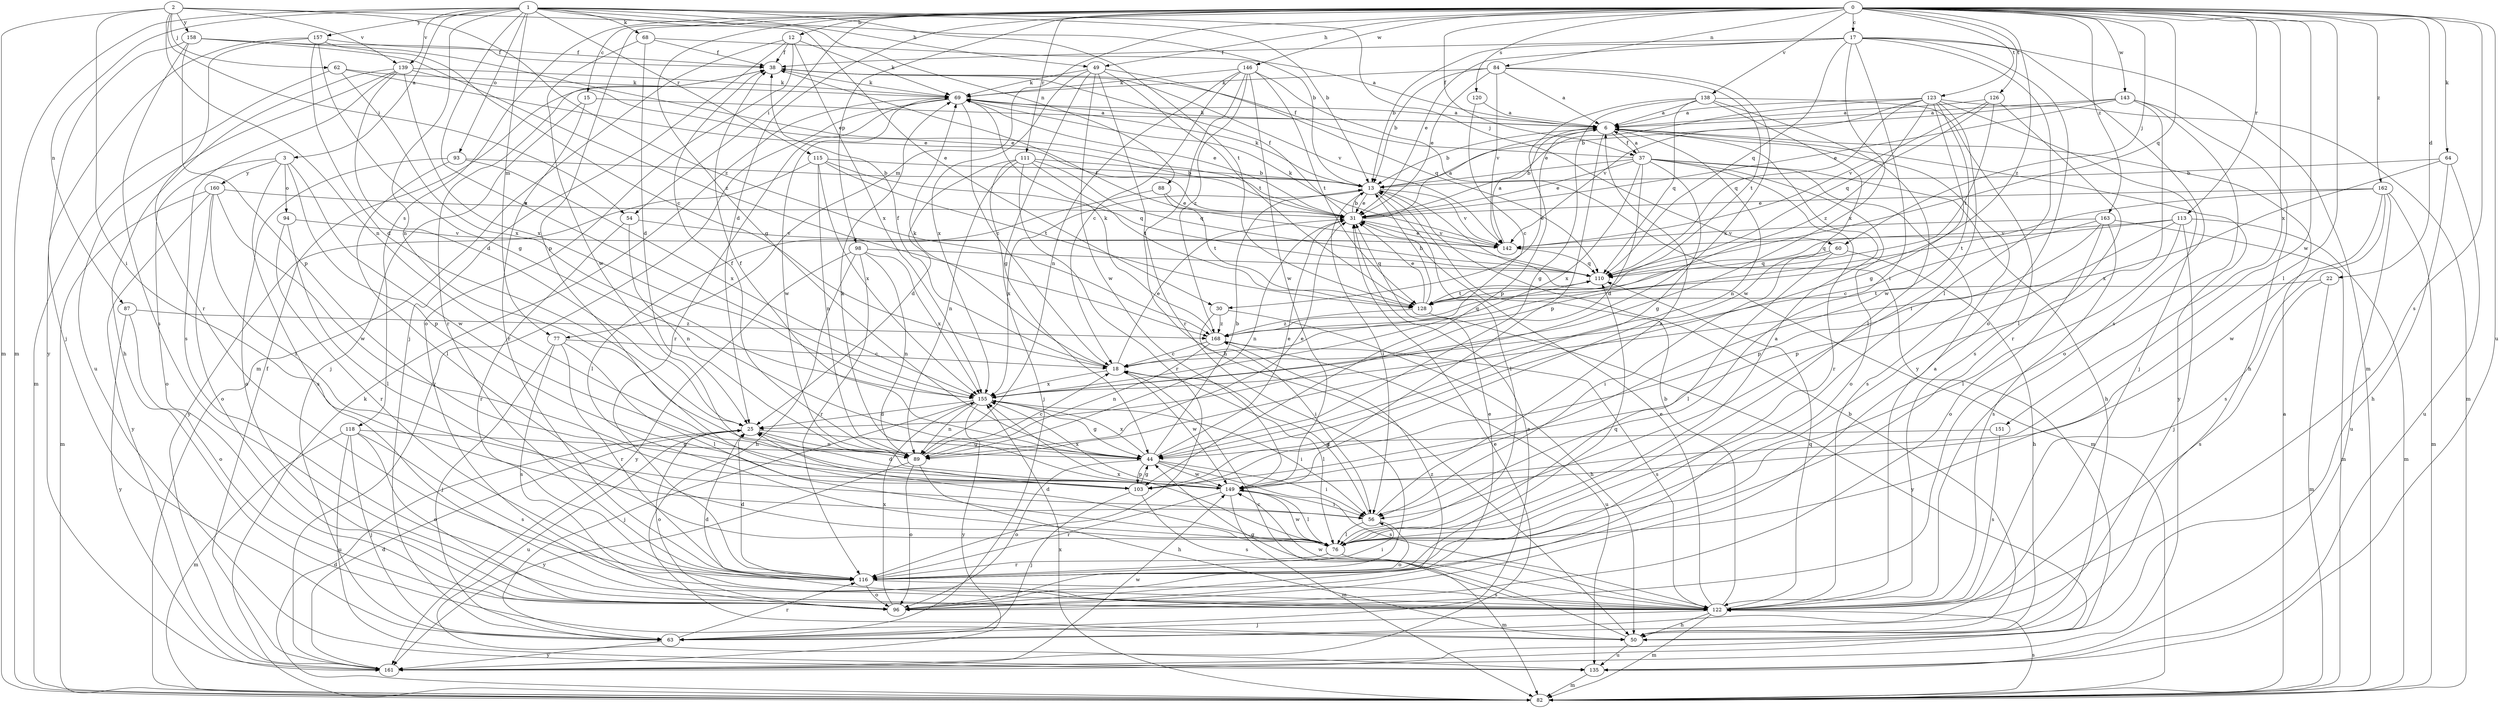 strict digraph  {
0;
1;
2;
3;
6;
12;
13;
15;
17;
18;
22;
25;
30;
31;
37;
38;
44;
49;
50;
54;
56;
60;
62;
63;
64;
68;
69;
76;
77;
82;
84;
87;
88;
89;
93;
94;
96;
98;
103;
110;
111;
113;
115;
116;
118;
120;
122;
123;
126;
128;
135;
138;
139;
142;
143;
146;
149;
151;
155;
157;
158;
160;
161;
162;
163;
168;
0 -> 12  [label=b];
0 -> 15  [label=c];
0 -> 17  [label=c];
0 -> 22  [label=d];
0 -> 25  [label=d];
0 -> 37  [label=f];
0 -> 44  [label=g];
0 -> 49  [label=h];
0 -> 54  [label=i];
0 -> 60  [label=j];
0 -> 64  [label=k];
0 -> 76  [label=l];
0 -> 77  [label=m];
0 -> 84  [label=n];
0 -> 98  [label=p];
0 -> 103  [label=p];
0 -> 110  [label=q];
0 -> 111  [label=r];
0 -> 113  [label=r];
0 -> 118  [label=s];
0 -> 120  [label=s];
0 -> 122  [label=s];
0 -> 123  [label=t];
0 -> 126  [label=t];
0 -> 135  [label=u];
0 -> 138  [label=v];
0 -> 143  [label=w];
0 -> 146  [label=w];
0 -> 149  [label=w];
0 -> 151  [label=x];
0 -> 162  [label=z];
0 -> 163  [label=z];
0 -> 168  [label=z];
1 -> 3  [label=a];
1 -> 13  [label=b];
1 -> 30  [label=e];
1 -> 49  [label=h];
1 -> 60  [label=j];
1 -> 68  [label=k];
1 -> 77  [label=m];
1 -> 82  [label=m];
1 -> 87  [label=n];
1 -> 88  [label=n];
1 -> 89  [label=n];
1 -> 93  [label=o];
1 -> 115  [label=r];
1 -> 128  [label=t];
1 -> 139  [label=v];
1 -> 155  [label=x];
1 -> 157  [label=y];
2 -> 13  [label=b];
2 -> 54  [label=i];
2 -> 56  [label=i];
2 -> 62  [label=j];
2 -> 82  [label=m];
2 -> 89  [label=n];
2 -> 139  [label=v];
2 -> 158  [label=y];
2 -> 168  [label=z];
3 -> 94  [label=o];
3 -> 96  [label=o];
3 -> 103  [label=p];
3 -> 122  [label=s];
3 -> 149  [label=w];
3 -> 160  [label=y];
6 -> 13  [label=b];
6 -> 30  [label=e];
6 -> 37  [label=f];
6 -> 69  [label=k];
6 -> 89  [label=n];
6 -> 103  [label=p];
6 -> 161  [label=y];
12 -> 38  [label=f];
12 -> 63  [label=j];
12 -> 69  [label=k];
12 -> 82  [label=m];
12 -> 96  [label=o];
12 -> 155  [label=x];
13 -> 31  [label=e];
13 -> 56  [label=i];
13 -> 69  [label=k];
13 -> 76  [label=l];
13 -> 82  [label=m];
13 -> 142  [label=v];
13 -> 155  [label=x];
15 -> 6  [label=a];
15 -> 63  [label=j];
15 -> 116  [label=r];
17 -> 13  [label=b];
17 -> 31  [label=e];
17 -> 38  [label=f];
17 -> 56  [label=i];
17 -> 76  [label=l];
17 -> 82  [label=m];
17 -> 96  [label=o];
17 -> 110  [label=q];
17 -> 122  [label=s];
17 -> 155  [label=x];
18 -> 31  [label=e];
18 -> 38  [label=f];
18 -> 69  [label=k];
18 -> 76  [label=l];
18 -> 149  [label=w];
18 -> 155  [label=x];
22 -> 82  [label=m];
22 -> 122  [label=s];
22 -> 128  [label=t];
25 -> 44  [label=g];
25 -> 89  [label=n];
25 -> 96  [label=o];
25 -> 135  [label=u];
30 -> 50  [label=h];
30 -> 56  [label=i];
30 -> 168  [label=z];
31 -> 6  [label=a];
31 -> 13  [label=b];
31 -> 38  [label=f];
31 -> 89  [label=n];
31 -> 142  [label=v];
37 -> 6  [label=a];
37 -> 13  [label=b];
37 -> 25  [label=d];
37 -> 31  [label=e];
37 -> 38  [label=f];
37 -> 44  [label=g];
37 -> 50  [label=h];
37 -> 96  [label=o];
37 -> 116  [label=r];
37 -> 122  [label=s];
37 -> 155  [label=x];
38 -> 69  [label=k];
38 -> 116  [label=r];
38 -> 142  [label=v];
44 -> 13  [label=b];
44 -> 31  [label=e];
44 -> 38  [label=f];
44 -> 56  [label=i];
44 -> 96  [label=o];
44 -> 103  [label=p];
44 -> 122  [label=s];
44 -> 149  [label=w];
44 -> 155  [label=x];
49 -> 44  [label=g];
49 -> 50  [label=h];
49 -> 69  [label=k];
49 -> 110  [label=q];
49 -> 128  [label=t];
49 -> 149  [label=w];
49 -> 155  [label=x];
50 -> 13  [label=b];
50 -> 18  [label=c];
50 -> 135  [label=u];
54 -> 89  [label=n];
54 -> 116  [label=r];
54 -> 142  [label=v];
56 -> 6  [label=a];
56 -> 18  [label=c];
56 -> 76  [label=l];
56 -> 96  [label=o];
60 -> 50  [label=h];
60 -> 56  [label=i];
60 -> 76  [label=l];
60 -> 110  [label=q];
62 -> 31  [label=e];
62 -> 69  [label=k];
62 -> 82  [label=m];
62 -> 155  [label=x];
63 -> 31  [label=e];
63 -> 116  [label=r];
63 -> 161  [label=y];
64 -> 13  [label=b];
64 -> 50  [label=h];
64 -> 135  [label=u];
64 -> 155  [label=x];
68 -> 6  [label=a];
68 -> 25  [label=d];
68 -> 38  [label=f];
68 -> 149  [label=w];
69 -> 6  [label=a];
69 -> 18  [label=c];
69 -> 31  [label=e];
69 -> 116  [label=r];
69 -> 149  [label=w];
69 -> 161  [label=y];
76 -> 6  [label=a];
76 -> 25  [label=d];
76 -> 82  [label=m];
76 -> 116  [label=r];
76 -> 149  [label=w];
76 -> 155  [label=x];
77 -> 18  [label=c];
77 -> 63  [label=j];
77 -> 76  [label=l];
77 -> 116  [label=r];
77 -> 122  [label=s];
82 -> 6  [label=a];
82 -> 25  [label=d];
82 -> 69  [label=k];
82 -> 122  [label=s];
82 -> 155  [label=x];
84 -> 6  [label=a];
84 -> 13  [label=b];
84 -> 31  [label=e];
84 -> 69  [label=k];
84 -> 128  [label=t];
84 -> 142  [label=v];
84 -> 155  [label=x];
87 -> 96  [label=o];
87 -> 161  [label=y];
87 -> 168  [label=z];
88 -> 31  [label=e];
88 -> 76  [label=l];
88 -> 128  [label=t];
89 -> 18  [label=c];
89 -> 31  [label=e];
89 -> 38  [label=f];
89 -> 50  [label=h];
89 -> 96  [label=o];
89 -> 161  [label=y];
93 -> 13  [label=b];
93 -> 76  [label=l];
93 -> 96  [label=o];
93 -> 155  [label=x];
94 -> 76  [label=l];
94 -> 116  [label=r];
94 -> 142  [label=v];
96 -> 31  [label=e];
96 -> 155  [label=x];
96 -> 168  [label=z];
98 -> 50  [label=h];
98 -> 89  [label=n];
98 -> 110  [label=q];
98 -> 116  [label=r];
98 -> 155  [label=x];
98 -> 161  [label=y];
103 -> 25  [label=d];
103 -> 44  [label=g];
103 -> 63  [label=j];
103 -> 122  [label=s];
110 -> 38  [label=f];
110 -> 128  [label=t];
111 -> 13  [label=b];
111 -> 25  [label=d];
111 -> 63  [label=j];
111 -> 89  [label=n];
111 -> 110  [label=q];
111 -> 116  [label=r];
111 -> 128  [label=t];
113 -> 63  [label=j];
113 -> 76  [label=l];
113 -> 82  [label=m];
113 -> 103  [label=p];
113 -> 110  [label=q];
113 -> 142  [label=v];
115 -> 13  [label=b];
115 -> 89  [label=n];
115 -> 110  [label=q];
115 -> 128  [label=t];
115 -> 155  [label=x];
115 -> 161  [label=y];
116 -> 25  [label=d];
116 -> 56  [label=i];
116 -> 96  [label=o];
116 -> 110  [label=q];
116 -> 122  [label=s];
118 -> 44  [label=g];
118 -> 63  [label=j];
118 -> 82  [label=m];
118 -> 96  [label=o];
118 -> 122  [label=s];
118 -> 135  [label=u];
120 -> 6  [label=a];
120 -> 18  [label=c];
122 -> 6  [label=a];
122 -> 13  [label=b];
122 -> 25  [label=d];
122 -> 31  [label=e];
122 -> 44  [label=g];
122 -> 50  [label=h];
122 -> 63  [label=j];
122 -> 82  [label=m];
122 -> 110  [label=q];
122 -> 149  [label=w];
123 -> 6  [label=a];
123 -> 31  [label=e];
123 -> 44  [label=g];
123 -> 56  [label=i];
123 -> 63  [label=j];
123 -> 82  [label=m];
123 -> 110  [label=q];
123 -> 142  [label=v];
123 -> 149  [label=w];
123 -> 168  [label=z];
126 -> 6  [label=a];
126 -> 110  [label=q];
126 -> 116  [label=r];
126 -> 128  [label=t];
126 -> 142  [label=v];
128 -> 13  [label=b];
128 -> 31  [label=e];
128 -> 161  [label=y];
128 -> 168  [label=z];
135 -> 82  [label=m];
138 -> 6  [label=a];
138 -> 44  [label=g];
138 -> 76  [label=l];
138 -> 103  [label=p];
138 -> 110  [label=q];
138 -> 122  [label=s];
138 -> 149  [label=w];
139 -> 25  [label=d];
139 -> 31  [label=e];
139 -> 50  [label=h];
139 -> 69  [label=k];
139 -> 122  [label=s];
139 -> 135  [label=u];
139 -> 155  [label=x];
142 -> 6  [label=a];
142 -> 31  [label=e];
142 -> 69  [label=k];
142 -> 110  [label=q];
143 -> 6  [label=a];
143 -> 13  [label=b];
143 -> 31  [label=e];
143 -> 50  [label=h];
143 -> 76  [label=l];
143 -> 96  [label=o];
146 -> 18  [label=c];
146 -> 69  [label=k];
146 -> 89  [label=n];
146 -> 116  [label=r];
146 -> 128  [label=t];
146 -> 149  [label=w];
146 -> 161  [label=y];
146 -> 168  [label=z];
149 -> 56  [label=i];
149 -> 69  [label=k];
149 -> 76  [label=l];
149 -> 82  [label=m];
149 -> 116  [label=r];
149 -> 155  [label=x];
151 -> 44  [label=g];
151 -> 122  [label=s];
155 -> 25  [label=d];
155 -> 44  [label=g];
155 -> 56  [label=i];
155 -> 63  [label=j];
155 -> 89  [label=n];
155 -> 161  [label=y];
157 -> 18  [label=c];
157 -> 25  [label=d];
157 -> 38  [label=f];
157 -> 44  [label=g];
157 -> 116  [label=r];
157 -> 161  [label=y];
158 -> 31  [label=e];
158 -> 38  [label=f];
158 -> 63  [label=j];
158 -> 103  [label=p];
158 -> 122  [label=s];
158 -> 168  [label=z];
160 -> 31  [label=e];
160 -> 56  [label=i];
160 -> 82  [label=m];
160 -> 96  [label=o];
160 -> 149  [label=w];
160 -> 161  [label=y];
161 -> 25  [label=d];
161 -> 31  [label=e];
161 -> 38  [label=f];
161 -> 149  [label=w];
162 -> 31  [label=e];
162 -> 82  [label=m];
162 -> 122  [label=s];
162 -> 128  [label=t];
162 -> 135  [label=u];
162 -> 149  [label=w];
163 -> 18  [label=c];
163 -> 82  [label=m];
163 -> 96  [label=o];
163 -> 103  [label=p];
163 -> 122  [label=s];
163 -> 142  [label=v];
168 -> 18  [label=c];
168 -> 69  [label=k];
168 -> 89  [label=n];
168 -> 110  [label=q];
168 -> 122  [label=s];
168 -> 135  [label=u];
}
